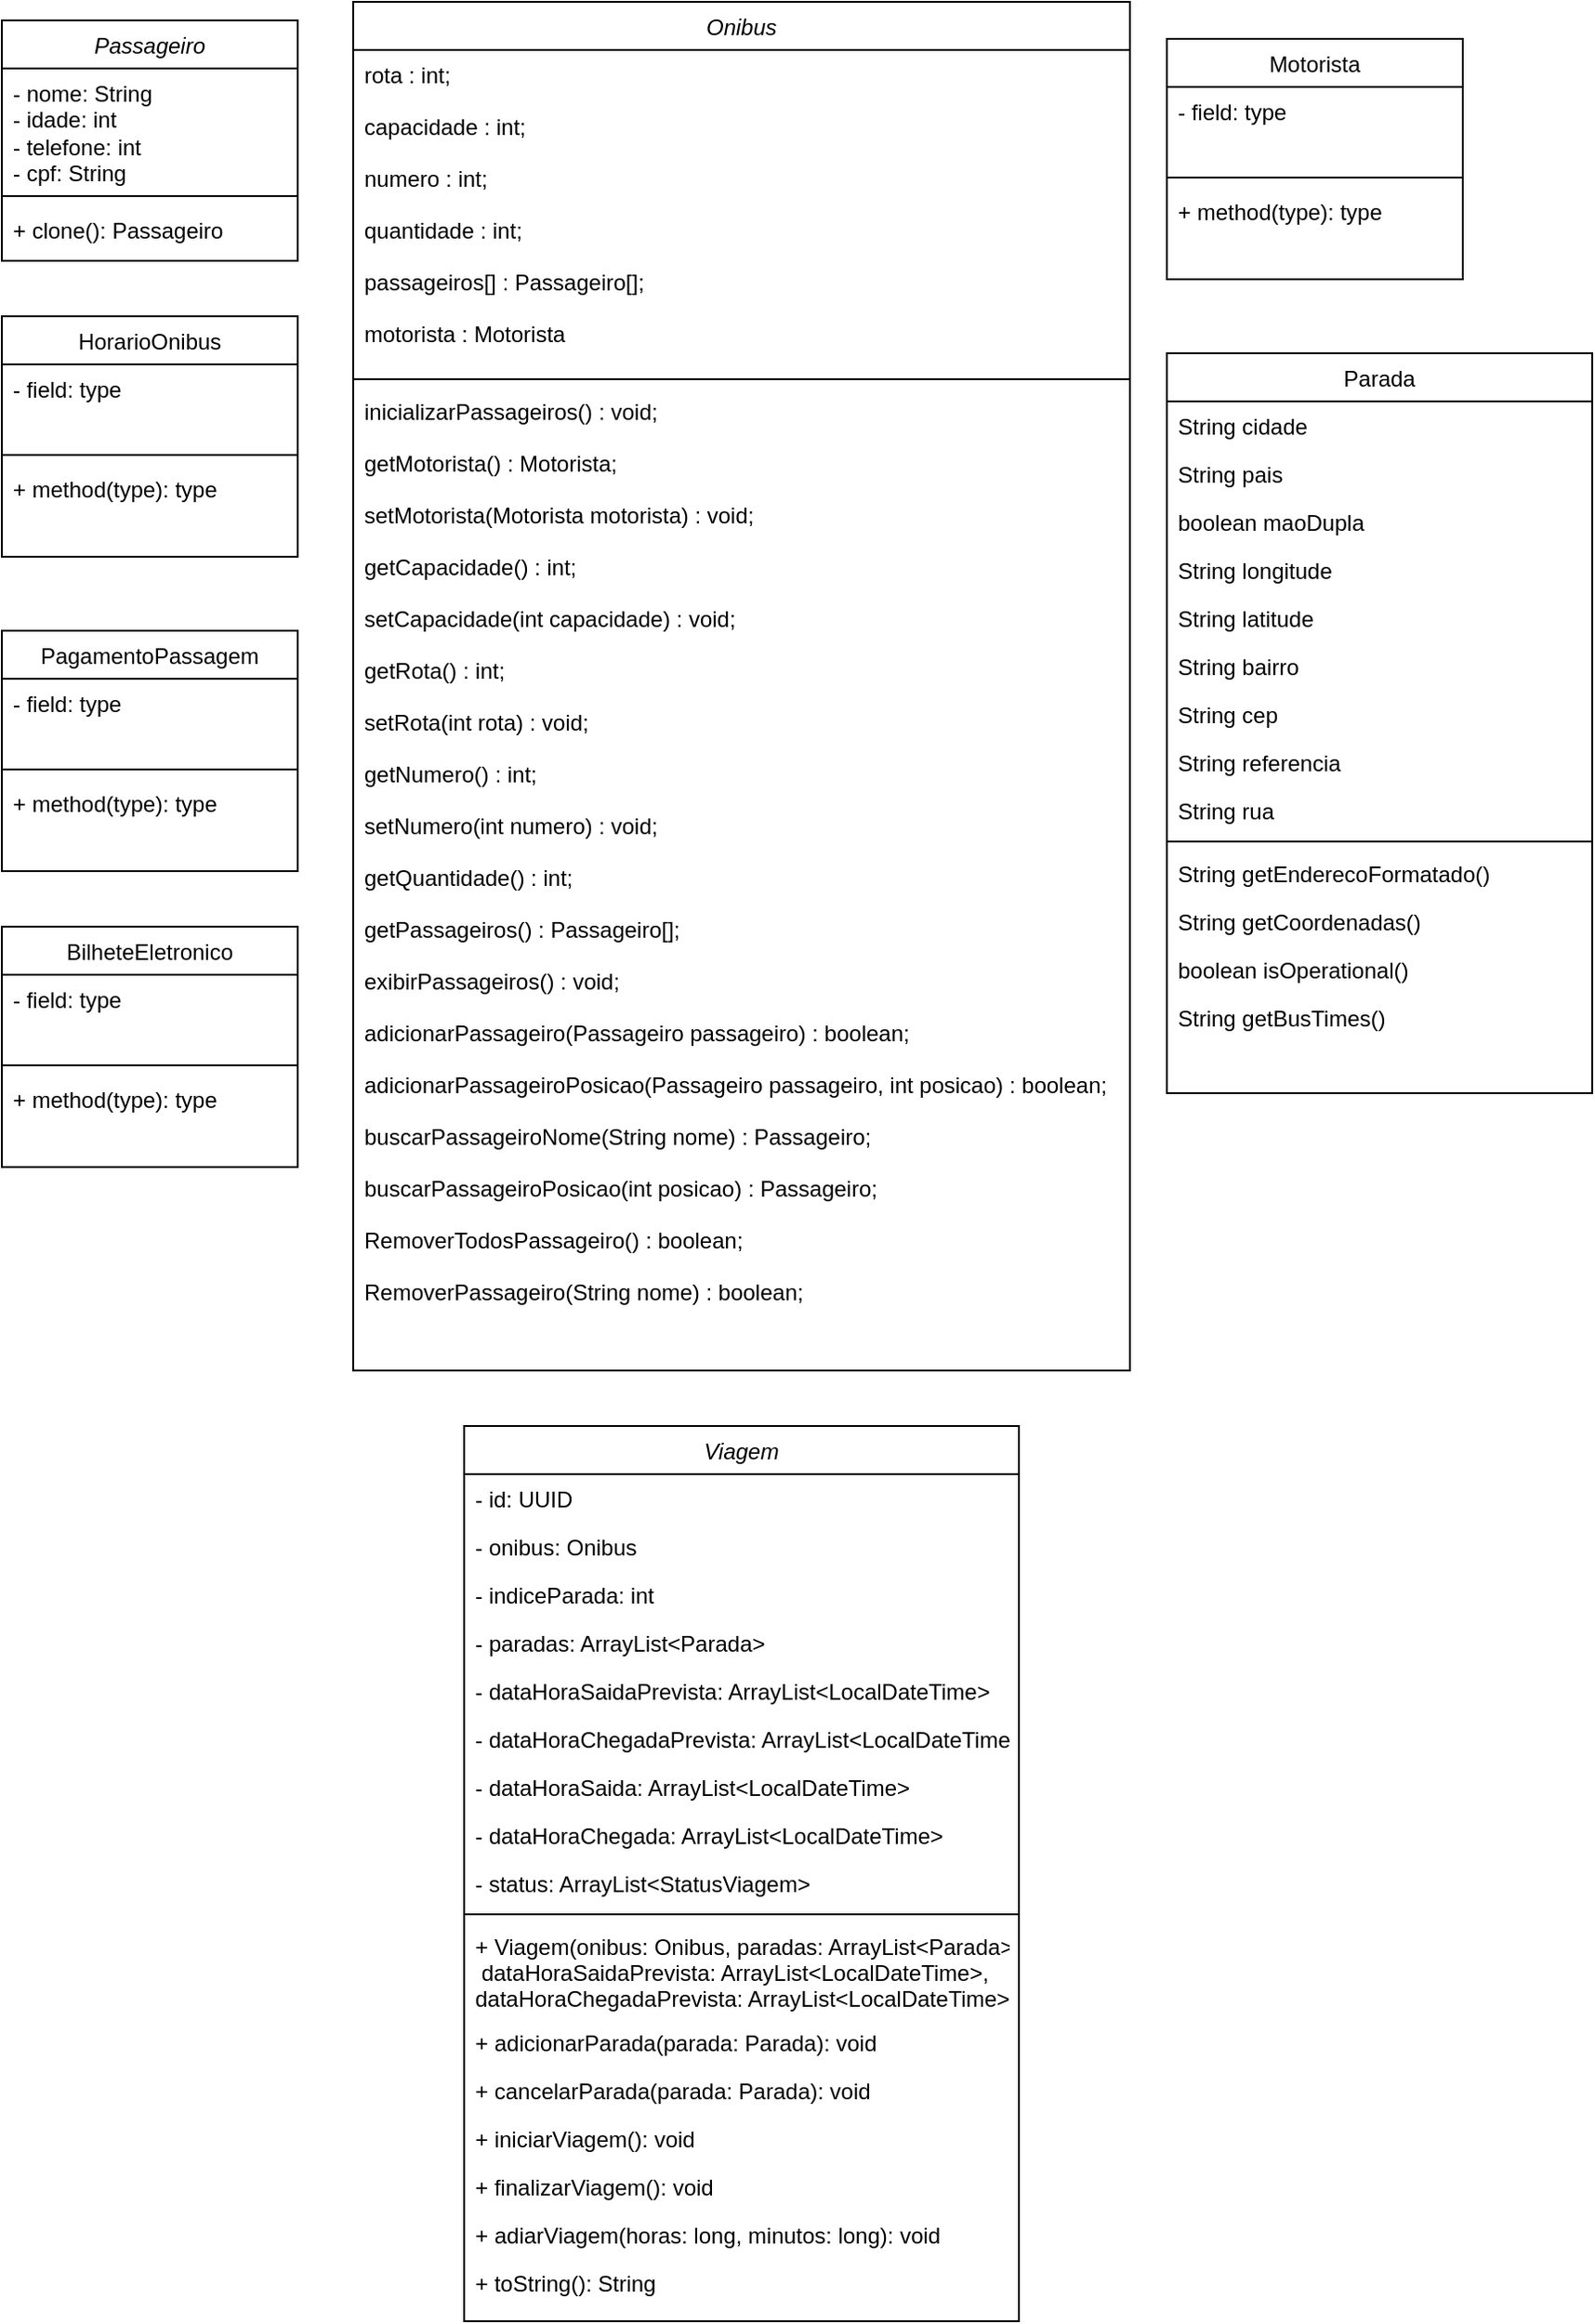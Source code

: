 <mxfile version="24.7.12">
  <diagram id="C5RBs43oDa-KdzZeNtuy" name="Page-1">
    <mxGraphModel dx="1050" dy="1726" grid="1" gridSize="10" guides="1" tooltips="1" connect="1" arrows="1" fold="1" page="1" pageScale="1" pageWidth="827" pageHeight="1169" math="0" shadow="0">
      <root>
        <mxCell id="WIyWlLk6GJQsqaUBKTNV-0" />
        <mxCell id="WIyWlLk6GJQsqaUBKTNV-1" parent="WIyWlLk6GJQsqaUBKTNV-0" />
        <mxCell id="g3zduNIFdrvDRrHQU4Fy-8" value="&lt;span style=&quot;font-weight: normal;&quot;&gt;&lt;i&gt;Passageiro&lt;/i&gt;&lt;/span&gt;" style="swimlane;fontStyle=1;align=center;verticalAlign=top;childLayout=stackLayout;horizontal=1;startSize=26;horizontalStack=0;resizeParent=1;resizeParentMax=0;resizeLast=0;collapsible=1;marginBottom=0;whiteSpace=wrap;html=1;" parent="WIyWlLk6GJQsqaUBKTNV-1" vertex="1">
          <mxGeometry x="20" y="-170" width="160" height="130" as="geometry" />
        </mxCell>
        <mxCell id="g3zduNIFdrvDRrHQU4Fy-9" value="- nome: String&lt;div&gt;- idade: int&lt;/div&gt;&lt;div&gt;- telefone: int&lt;/div&gt;&lt;div&gt;- cpf: String&lt;span style=&quot;background-color: initial;&quot;&gt;&amp;nbsp;&lt;/span&gt;&lt;/div&gt;" style="text;strokeColor=none;fillColor=none;align=left;verticalAlign=top;spacingLeft=4;spacingRight=4;overflow=hidden;rotatable=0;points=[[0,0.5],[1,0.5]];portConstraint=eastwest;whiteSpace=wrap;html=1;" parent="g3zduNIFdrvDRrHQU4Fy-8" vertex="1">
          <mxGeometry y="26" width="160" height="64" as="geometry" />
        </mxCell>
        <mxCell id="g3zduNIFdrvDRrHQU4Fy-10" value="" style="line;strokeWidth=1;fillColor=none;align=left;verticalAlign=middle;spacingTop=-1;spacingLeft=3;spacingRight=3;rotatable=0;labelPosition=right;points=[];portConstraint=eastwest;strokeColor=inherit;" parent="g3zduNIFdrvDRrHQU4Fy-8" vertex="1">
          <mxGeometry y="90" width="160" height="10" as="geometry" />
        </mxCell>
        <mxCell id="g3zduNIFdrvDRrHQU4Fy-11" value="+ clone(): Passageiro" style="text;strokeColor=none;fillColor=none;align=left;verticalAlign=top;spacingLeft=4;spacingRight=4;overflow=hidden;rotatable=0;points=[[0,0.5],[1,0.5]];portConstraint=eastwest;whiteSpace=wrap;html=1;" parent="g3zduNIFdrvDRrHQU4Fy-8" vertex="1">
          <mxGeometry y="100" width="160" height="30" as="geometry" />
        </mxCell>
        <mxCell id="g3zduNIFdrvDRrHQU4Fy-12" value="&lt;span style=&quot;font-weight: normal;&quot;&gt;Motorista&lt;/span&gt;" style="swimlane;fontStyle=1;align=center;verticalAlign=top;childLayout=stackLayout;horizontal=1;startSize=26;horizontalStack=0;resizeParent=1;resizeParentMax=0;resizeLast=0;collapsible=1;marginBottom=0;whiteSpace=wrap;html=1;" parent="WIyWlLk6GJQsqaUBKTNV-1" vertex="1">
          <mxGeometry x="650" y="-160" width="160" height="130" as="geometry" />
        </mxCell>
        <mxCell id="g3zduNIFdrvDRrHQU4Fy-13" value="- field: type" style="text;strokeColor=none;fillColor=none;align=left;verticalAlign=top;spacingLeft=4;spacingRight=4;overflow=hidden;rotatable=0;points=[[0,0.5],[1,0.5]];portConstraint=eastwest;whiteSpace=wrap;html=1;" parent="g3zduNIFdrvDRrHQU4Fy-12" vertex="1">
          <mxGeometry y="26" width="160" height="44" as="geometry" />
        </mxCell>
        <mxCell id="g3zduNIFdrvDRrHQU4Fy-14" value="" style="line;strokeWidth=1;fillColor=none;align=left;verticalAlign=middle;spacingTop=-1;spacingLeft=3;spacingRight=3;rotatable=0;labelPosition=right;points=[];portConstraint=eastwest;strokeColor=inherit;" parent="g3zduNIFdrvDRrHQU4Fy-12" vertex="1">
          <mxGeometry y="70" width="160" height="10" as="geometry" />
        </mxCell>
        <mxCell id="g3zduNIFdrvDRrHQU4Fy-15" value="+ method(type): type" style="text;strokeColor=none;fillColor=none;align=left;verticalAlign=top;spacingLeft=4;spacingRight=4;overflow=hidden;rotatable=0;points=[[0,0.5],[1,0.5]];portConstraint=eastwest;whiteSpace=wrap;html=1;" parent="g3zduNIFdrvDRrHQU4Fy-12" vertex="1">
          <mxGeometry y="80" width="160" height="50" as="geometry" />
        </mxCell>
        <mxCell id="g3zduNIFdrvDRrHQU4Fy-16" value="&lt;span style=&quot;font-weight: normal;&quot;&gt;PagamentoPassagem&lt;/span&gt;" style="swimlane;fontStyle=1;align=center;verticalAlign=top;childLayout=stackLayout;horizontal=1;startSize=26;horizontalStack=0;resizeParent=1;resizeParentMax=0;resizeLast=0;collapsible=1;marginBottom=0;whiteSpace=wrap;html=1;" parent="WIyWlLk6GJQsqaUBKTNV-1" vertex="1">
          <mxGeometry x="20" y="160" width="160" height="130" as="geometry" />
        </mxCell>
        <mxCell id="g3zduNIFdrvDRrHQU4Fy-17" value="- field: type" style="text;strokeColor=none;fillColor=none;align=left;verticalAlign=top;spacingLeft=4;spacingRight=4;overflow=hidden;rotatable=0;points=[[0,0.5],[1,0.5]];portConstraint=eastwest;whiteSpace=wrap;html=1;" parent="g3zduNIFdrvDRrHQU4Fy-16" vertex="1">
          <mxGeometry y="26" width="160" height="44" as="geometry" />
        </mxCell>
        <mxCell id="g3zduNIFdrvDRrHQU4Fy-18" value="" style="line;strokeWidth=1;fillColor=none;align=left;verticalAlign=middle;spacingTop=-1;spacingLeft=3;spacingRight=3;rotatable=0;labelPosition=right;points=[];portConstraint=eastwest;strokeColor=inherit;" parent="g3zduNIFdrvDRrHQU4Fy-16" vertex="1">
          <mxGeometry y="70" width="160" height="10" as="geometry" />
        </mxCell>
        <mxCell id="g3zduNIFdrvDRrHQU4Fy-19" value="+ method(type): type" style="text;strokeColor=none;fillColor=none;align=left;verticalAlign=top;spacingLeft=4;spacingRight=4;overflow=hidden;rotatable=0;points=[[0,0.5],[1,0.5]];portConstraint=eastwest;whiteSpace=wrap;html=1;" parent="g3zduNIFdrvDRrHQU4Fy-16" vertex="1">
          <mxGeometry y="80" width="160" height="50" as="geometry" />
        </mxCell>
        <mxCell id="g3zduNIFdrvDRrHQU4Fy-20" value="&lt;span style=&quot;font-weight: 400;&quot;&gt;HorarioOnibus&lt;/span&gt;" style="swimlane;fontStyle=1;align=center;verticalAlign=top;childLayout=stackLayout;horizontal=1;startSize=26;horizontalStack=0;resizeParent=1;resizeParentMax=0;resizeLast=0;collapsible=1;marginBottom=0;whiteSpace=wrap;html=1;" parent="WIyWlLk6GJQsqaUBKTNV-1" vertex="1">
          <mxGeometry x="20" y="-10" width="160" height="130" as="geometry" />
        </mxCell>
        <mxCell id="g3zduNIFdrvDRrHQU4Fy-21" value="- field: type" style="text;strokeColor=none;fillColor=none;align=left;verticalAlign=top;spacingLeft=4;spacingRight=4;overflow=hidden;rotatable=0;points=[[0,0.5],[1,0.5]];portConstraint=eastwest;whiteSpace=wrap;html=1;" parent="g3zduNIFdrvDRrHQU4Fy-20" vertex="1">
          <mxGeometry y="26" width="160" height="44" as="geometry" />
        </mxCell>
        <mxCell id="g3zduNIFdrvDRrHQU4Fy-22" value="" style="line;strokeWidth=1;fillColor=none;align=left;verticalAlign=middle;spacingTop=-1;spacingLeft=3;spacingRight=3;rotatable=0;labelPosition=right;points=[];portConstraint=eastwest;strokeColor=inherit;" parent="g3zduNIFdrvDRrHQU4Fy-20" vertex="1">
          <mxGeometry y="70" width="160" height="10" as="geometry" />
        </mxCell>
        <mxCell id="g3zduNIFdrvDRrHQU4Fy-23" value="+ method(type): type" style="text;strokeColor=none;fillColor=none;align=left;verticalAlign=top;spacingLeft=4;spacingRight=4;overflow=hidden;rotatable=0;points=[[0,0.5],[1,0.5]];portConstraint=eastwest;whiteSpace=wrap;html=1;" parent="g3zduNIFdrvDRrHQU4Fy-20" vertex="1">
          <mxGeometry y="80" width="160" height="50" as="geometry" />
        </mxCell>
        <mxCell id="g3zduNIFdrvDRrHQU4Fy-24" value="&lt;span style=&quot;font-weight: normal;&quot;&gt;BilheteEletronico&lt;/span&gt;" style="swimlane;fontStyle=1;align=center;verticalAlign=top;childLayout=stackLayout;horizontal=1;startSize=26;horizontalStack=0;resizeParent=1;resizeParentMax=0;resizeLast=0;collapsible=1;marginBottom=0;whiteSpace=wrap;html=1;" parent="WIyWlLk6GJQsqaUBKTNV-1" vertex="1">
          <mxGeometry x="20" y="320" width="160" height="130" as="geometry" />
        </mxCell>
        <mxCell id="g3zduNIFdrvDRrHQU4Fy-25" value="- field: type" style="text;strokeColor=none;fillColor=none;align=left;verticalAlign=top;spacingLeft=4;spacingRight=4;overflow=hidden;rotatable=0;points=[[0,0.5],[1,0.5]];portConstraint=eastwest;whiteSpace=wrap;html=1;" parent="g3zduNIFdrvDRrHQU4Fy-24" vertex="1">
          <mxGeometry y="26" width="160" height="44" as="geometry" />
        </mxCell>
        <mxCell id="g3zduNIFdrvDRrHQU4Fy-26" value="" style="line;strokeWidth=1;fillColor=none;align=left;verticalAlign=middle;spacingTop=-1;spacingLeft=3;spacingRight=3;rotatable=0;labelPosition=right;points=[];portConstraint=eastwest;strokeColor=inherit;" parent="g3zduNIFdrvDRrHQU4Fy-24" vertex="1">
          <mxGeometry y="70" width="160" height="10" as="geometry" />
        </mxCell>
        <mxCell id="g3zduNIFdrvDRrHQU4Fy-27" value="+ method(type): type" style="text;strokeColor=none;fillColor=none;align=left;verticalAlign=top;spacingLeft=4;spacingRight=4;overflow=hidden;rotatable=0;points=[[0,0.5],[1,0.5]];portConstraint=eastwest;whiteSpace=wrap;html=1;" parent="g3zduNIFdrvDRrHQU4Fy-24" vertex="1">
          <mxGeometry y="80" width="160" height="50" as="geometry" />
        </mxCell>
        <mxCell id="g3zduNIFdrvDRrHQU4Fy-28" value="Viagem" style="swimlane;fontStyle=2;align=center;verticalAlign=top;childLayout=stackLayout;horizontal=1;startSize=26;horizontalStack=0;resizeParent=1;resizeLast=0;collapsible=1;marginBottom=0;rounded=0;shadow=0;strokeWidth=1;" parent="WIyWlLk6GJQsqaUBKTNV-1" vertex="1">
          <mxGeometry x="270" y="590" width="300" height="484" as="geometry">
            <mxRectangle x="230" y="140" width="160" height="26" as="alternateBounds" />
          </mxGeometry>
        </mxCell>
        <mxCell id="g3zduNIFdrvDRrHQU4Fy-29" value="- id: UUID" style="text;align=left;verticalAlign=top;spacingLeft=4;spacingRight=4;overflow=hidden;rotatable=0;points=[[0,0.5],[1,0.5]];portConstraint=eastwest;" parent="g3zduNIFdrvDRrHQU4Fy-28" vertex="1">
          <mxGeometry y="26" width="300" height="26" as="geometry" />
        </mxCell>
        <mxCell id="g3zduNIFdrvDRrHQU4Fy-30" value="- onibus: Onibus" style="text;align=left;verticalAlign=top;spacingLeft=4;spacingRight=4;overflow=hidden;rotatable=0;points=[[0,0.5],[1,0.5]];portConstraint=eastwest;" parent="g3zduNIFdrvDRrHQU4Fy-28" vertex="1">
          <mxGeometry y="52" width="300" height="26" as="geometry" />
        </mxCell>
        <mxCell id="g3zduNIFdrvDRrHQU4Fy-31" value="- indiceParada: int" style="text;align=left;verticalAlign=top;spacingLeft=4;spacingRight=4;overflow=hidden;rotatable=0;points=[[0,0.5],[1,0.5]];portConstraint=eastwest;" parent="g3zduNIFdrvDRrHQU4Fy-28" vertex="1">
          <mxGeometry y="78" width="300" height="26" as="geometry" />
        </mxCell>
        <mxCell id="g3zduNIFdrvDRrHQU4Fy-32" value="- paradas: ArrayList&lt;Parada&gt;" style="text;align=left;verticalAlign=top;spacingLeft=4;spacingRight=4;overflow=hidden;rotatable=0;points=[[0,0.5],[1,0.5]];portConstraint=eastwest;" parent="g3zduNIFdrvDRrHQU4Fy-28" vertex="1">
          <mxGeometry y="104" width="300" height="26" as="geometry" />
        </mxCell>
        <mxCell id="g3zduNIFdrvDRrHQU4Fy-33" value="- dataHoraSaidaPrevista: ArrayList&lt;LocalDateTime&gt;" style="text;align=left;verticalAlign=top;spacingLeft=4;spacingRight=4;overflow=hidden;rotatable=0;points=[[0,0.5],[1,0.5]];portConstraint=eastwest;" parent="g3zduNIFdrvDRrHQU4Fy-28" vertex="1">
          <mxGeometry y="130" width="300" height="26" as="geometry" />
        </mxCell>
        <mxCell id="g3zduNIFdrvDRrHQU4Fy-34" value="- dataHoraChegadaPrevista: ArrayList&lt;LocalDateTime&gt;" style="text;align=left;verticalAlign=top;spacingLeft=4;spacingRight=4;overflow=hidden;rotatable=0;points=[[0,0.5],[1,0.5]];portConstraint=eastwest;" parent="g3zduNIFdrvDRrHQU4Fy-28" vertex="1">
          <mxGeometry y="156" width="300" height="26" as="geometry" />
        </mxCell>
        <mxCell id="g3zduNIFdrvDRrHQU4Fy-35" value="- dataHoraSaida: ArrayList&lt;LocalDateTime&gt;" style="text;align=left;verticalAlign=top;spacingLeft=4;spacingRight=4;overflow=hidden;rotatable=0;points=[[0,0.5],[1,0.5]];portConstraint=eastwest;" parent="g3zduNIFdrvDRrHQU4Fy-28" vertex="1">
          <mxGeometry y="182" width="300" height="26" as="geometry" />
        </mxCell>
        <mxCell id="g3zduNIFdrvDRrHQU4Fy-36" value="- dataHoraChegada: ArrayList&lt;LocalDateTime&gt;" style="text;align=left;verticalAlign=top;spacingLeft=4;spacingRight=4;overflow=hidden;rotatable=0;points=[[0,0.5],[1,0.5]];portConstraint=eastwest;" parent="g3zduNIFdrvDRrHQU4Fy-28" vertex="1">
          <mxGeometry y="208" width="300" height="26" as="geometry" />
        </mxCell>
        <mxCell id="g3zduNIFdrvDRrHQU4Fy-37" value="- status: ArrayList&lt;StatusViagem&gt;" style="text;align=left;verticalAlign=top;spacingLeft=4;spacingRight=4;overflow=hidden;rotatable=0;points=[[0,0.5],[1,0.5]];portConstraint=eastwest;" parent="g3zduNIFdrvDRrHQU4Fy-28" vertex="1">
          <mxGeometry y="234" width="300" height="26" as="geometry" />
        </mxCell>
        <mxCell id="g3zduNIFdrvDRrHQU4Fy-38" value="" style="line;html=1;strokeWidth=1;align=left;verticalAlign=middle;spacingTop=-1;spacingLeft=3;spacingRight=3;rotatable=0;labelPosition=right;points=[];portConstraint=eastwest;" parent="g3zduNIFdrvDRrHQU4Fy-28" vertex="1">
          <mxGeometry y="260" width="300" height="8" as="geometry" />
        </mxCell>
        <mxCell id="g3zduNIFdrvDRrHQU4Fy-39" value="+ Viagem(onibus: Onibus, paradas: ArrayList&lt;Parada&gt;,&#xa; dataHoraSaidaPrevista: ArrayList&lt;LocalDateTime&gt;,&#xa;dataHoraChegadaPrevista: ArrayList&lt;LocalDateTime&gt;)" style="text;align=left;verticalAlign=top;spacingLeft=4;spacingRight=4;overflow=hidden;rotatable=0;points=[[0,0.5],[1,0.5]];portConstraint=eastwest;" parent="g3zduNIFdrvDRrHQU4Fy-28" vertex="1">
          <mxGeometry y="268" width="300" height="52" as="geometry" />
        </mxCell>
        <mxCell id="g3zduNIFdrvDRrHQU4Fy-40" value="+ adicionarParada(parada: Parada): void" style="text;align=left;verticalAlign=top;spacingLeft=4;spacingRight=4;overflow=hidden;rotatable=0;points=[[0,0.5],[1,0.5]];portConstraint=eastwest;" parent="g3zduNIFdrvDRrHQU4Fy-28" vertex="1">
          <mxGeometry y="320" width="300" height="26" as="geometry" />
        </mxCell>
        <mxCell id="g3zduNIFdrvDRrHQU4Fy-41" value="+ cancelarParada(parada: Parada): void" style="text;align=left;verticalAlign=top;spacingLeft=4;spacingRight=4;overflow=hidden;rotatable=0;points=[[0,0.5],[1,0.5]];portConstraint=eastwest;" parent="g3zduNIFdrvDRrHQU4Fy-28" vertex="1">
          <mxGeometry y="346" width="300" height="26" as="geometry" />
        </mxCell>
        <mxCell id="g3zduNIFdrvDRrHQU4Fy-42" value="+ iniciarViagem(): void" style="text;align=left;verticalAlign=top;spacingLeft=4;spacingRight=4;overflow=hidden;rotatable=0;points=[[0,0.5],[1,0.5]];portConstraint=eastwest;" parent="g3zduNIFdrvDRrHQU4Fy-28" vertex="1">
          <mxGeometry y="372" width="300" height="26" as="geometry" />
        </mxCell>
        <mxCell id="g3zduNIFdrvDRrHQU4Fy-43" value="+ finalizarViagem(): void" style="text;align=left;verticalAlign=top;spacingLeft=4;spacingRight=4;overflow=hidden;rotatable=0;points=[[0,0.5],[1,0.5]];portConstraint=eastwest;" parent="g3zduNIFdrvDRrHQU4Fy-28" vertex="1">
          <mxGeometry y="398" width="300" height="26" as="geometry" />
        </mxCell>
        <mxCell id="g3zduNIFdrvDRrHQU4Fy-44" value="+ adiarViagem(horas: long, minutos: long): void" style="text;align=left;verticalAlign=top;spacingLeft=4;spacingRight=4;overflow=hidden;rotatable=0;points=[[0,0.5],[1,0.5]];portConstraint=eastwest;" parent="g3zduNIFdrvDRrHQU4Fy-28" vertex="1">
          <mxGeometry y="424" width="300" height="26" as="geometry" />
        </mxCell>
        <mxCell id="g3zduNIFdrvDRrHQU4Fy-45" value="+ toString(): String " style="text;align=left;verticalAlign=top;spacingLeft=4;spacingRight=4;overflow=hidden;rotatable=0;points=[[0,0.5],[1,0.5]];portConstraint=eastwest;" parent="g3zduNIFdrvDRrHQU4Fy-28" vertex="1">
          <mxGeometry y="450" width="300" height="26" as="geometry" />
        </mxCell>
        <mxCell id="g3zduNIFdrvDRrHQU4Fy-46" value="Parada" style="swimlane;fontStyle=0;align=center;verticalAlign=top;childLayout=stackLayout;horizontal=1;startSize=26;horizontalStack=0;resizeParent=1;resizeLast=0;collapsible=1;marginBottom=0;rounded=0;shadow=0;strokeWidth=1;" parent="WIyWlLk6GJQsqaUBKTNV-1" vertex="1">
          <mxGeometry x="650" y="10" width="230" height="400" as="geometry">
            <mxRectangle x="550" y="140" width="160" height="26" as="alternateBounds" />
          </mxGeometry>
        </mxCell>
        <mxCell id="g3zduNIFdrvDRrHQU4Fy-47" value="String cidade" style="text;align=left;verticalAlign=top;spacingLeft=4;spacingRight=4;overflow=hidden;rotatable=0;points=[[0,0.5],[1,0.5]];portConstraint=eastwest;rounded=0;shadow=0;html=0;" parent="g3zduNIFdrvDRrHQU4Fy-46" vertex="1">
          <mxGeometry y="26" width="230" height="26" as="geometry" />
        </mxCell>
        <mxCell id="g3zduNIFdrvDRrHQU4Fy-48" value="String pais" style="text;align=left;verticalAlign=top;spacingLeft=4;spacingRight=4;overflow=hidden;rotatable=0;points=[[0,0.5],[1,0.5]];portConstraint=eastwest;rounded=0;shadow=0;html=0;" parent="g3zduNIFdrvDRrHQU4Fy-46" vertex="1">
          <mxGeometry y="52" width="230" height="26" as="geometry" />
        </mxCell>
        <mxCell id="g3zduNIFdrvDRrHQU4Fy-49" value="boolean maoDupla&#xa;" style="text;align=left;verticalAlign=top;spacingLeft=4;spacingRight=4;overflow=hidden;rotatable=0;points=[[0,0.5],[1,0.5]];portConstraint=eastwest;rounded=0;shadow=0;html=0;" parent="g3zduNIFdrvDRrHQU4Fy-46" vertex="1">
          <mxGeometry y="78" width="230" height="26" as="geometry" />
        </mxCell>
        <mxCell id="g3zduNIFdrvDRrHQU4Fy-50" value="String longitude" style="text;align=left;verticalAlign=top;spacingLeft=4;spacingRight=4;overflow=hidden;rotatable=0;points=[[0,0.5],[1,0.5]];portConstraint=eastwest;rounded=0;shadow=0;html=0;" parent="g3zduNIFdrvDRrHQU4Fy-46" vertex="1">
          <mxGeometry y="104" width="230" height="26" as="geometry" />
        </mxCell>
        <mxCell id="g3zduNIFdrvDRrHQU4Fy-51" value="String latitude" style="text;align=left;verticalAlign=top;spacingLeft=4;spacingRight=4;overflow=hidden;rotatable=0;points=[[0,0.5],[1,0.5]];portConstraint=eastwest;rounded=0;shadow=0;html=0;" parent="g3zduNIFdrvDRrHQU4Fy-46" vertex="1">
          <mxGeometry y="130" width="230" height="26" as="geometry" />
        </mxCell>
        <mxCell id="g3zduNIFdrvDRrHQU4Fy-52" value="String bairro" style="text;align=left;verticalAlign=top;spacingLeft=4;spacingRight=4;overflow=hidden;rotatable=0;points=[[0,0.5],[1,0.5]];portConstraint=eastwest;rounded=0;shadow=0;html=0;" parent="g3zduNIFdrvDRrHQU4Fy-46" vertex="1">
          <mxGeometry y="156" width="230" height="26" as="geometry" />
        </mxCell>
        <mxCell id="g3zduNIFdrvDRrHQU4Fy-53" value="String cep" style="text;align=left;verticalAlign=top;spacingLeft=4;spacingRight=4;overflow=hidden;rotatable=0;points=[[0,0.5],[1,0.5]];portConstraint=eastwest;rounded=0;shadow=0;html=0;" parent="g3zduNIFdrvDRrHQU4Fy-46" vertex="1">
          <mxGeometry y="182" width="230" height="26" as="geometry" />
        </mxCell>
        <mxCell id="g3zduNIFdrvDRrHQU4Fy-54" value="String referencia" style="text;align=left;verticalAlign=top;spacingLeft=4;spacingRight=4;overflow=hidden;rotatable=0;points=[[0,0.5],[1,0.5]];portConstraint=eastwest;" parent="g3zduNIFdrvDRrHQU4Fy-46" vertex="1">
          <mxGeometry y="208" width="230" height="26" as="geometry" />
        </mxCell>
        <mxCell id="g3zduNIFdrvDRrHQU4Fy-55" value="String rua" style="text;align=left;verticalAlign=top;spacingLeft=4;spacingRight=4;overflow=hidden;rotatable=0;points=[[0,0.5],[1,0.5]];portConstraint=eastwest;" parent="g3zduNIFdrvDRrHQU4Fy-46" vertex="1">
          <mxGeometry y="234" width="230" height="26" as="geometry" />
        </mxCell>
        <mxCell id="g3zduNIFdrvDRrHQU4Fy-56" value="" style="line;html=1;strokeWidth=1;align=left;verticalAlign=middle;spacingTop=-1;spacingLeft=3;spacingRight=3;rotatable=0;labelPosition=right;points=[];portConstraint=eastwest;" parent="g3zduNIFdrvDRrHQU4Fy-46" vertex="1">
          <mxGeometry y="260" width="230" height="8" as="geometry" />
        </mxCell>
        <mxCell id="g3zduNIFdrvDRrHQU4Fy-57" value="String getEnderecoFormatado()" style="text;align=left;verticalAlign=top;spacingLeft=4;spacingRight=4;overflow=hidden;rotatable=0;points=[[0,0.5],[1,0.5]];portConstraint=eastwest;rounded=0;shadow=0;html=0;" parent="g3zduNIFdrvDRrHQU4Fy-46" vertex="1">
          <mxGeometry y="268" width="230" height="26" as="geometry" />
        </mxCell>
        <mxCell id="g3zduNIFdrvDRrHQU4Fy-58" value="String getCoordenadas()" style="text;align=left;verticalAlign=top;spacingLeft=4;spacingRight=4;overflow=hidden;rotatable=0;points=[[0,0.5],[1,0.5]];portConstraint=eastwest;rounded=0;shadow=0;html=0;" parent="g3zduNIFdrvDRrHQU4Fy-46" vertex="1">
          <mxGeometry y="294" width="230" height="26" as="geometry" />
        </mxCell>
        <mxCell id="g3zduNIFdrvDRrHQU4Fy-59" value="boolean isOperational()" style="text;align=left;verticalAlign=top;spacingLeft=4;spacingRight=4;overflow=hidden;rotatable=0;points=[[0,0.5],[1,0.5]];portConstraint=eastwest;rounded=0;shadow=0;html=0;" parent="g3zduNIFdrvDRrHQU4Fy-46" vertex="1">
          <mxGeometry y="320" width="230" height="26" as="geometry" />
        </mxCell>
        <mxCell id="g3zduNIFdrvDRrHQU4Fy-60" value="String getBusTimes()" style="text;align=left;verticalAlign=top;spacingLeft=4;spacingRight=4;overflow=hidden;rotatable=0;points=[[0,0.5],[1,0.5]];portConstraint=eastwest;rounded=0;shadow=0;html=0;" parent="g3zduNIFdrvDRrHQU4Fy-46" vertex="1">
          <mxGeometry y="346" width="230" height="26" as="geometry" />
        </mxCell>
        <mxCell id="jwqEUaGu5GinNDNeDhOP-4" value="Onibus&#xa;&#xa;" style="swimlane;fontStyle=2;align=center;verticalAlign=top;childLayout=stackLayout;horizontal=1;startSize=26;horizontalStack=0;resizeParent=1;resizeLast=0;collapsible=1;marginBottom=0;rounded=0;shadow=0;strokeWidth=1;" vertex="1" parent="WIyWlLk6GJQsqaUBKTNV-1">
          <mxGeometry x="210" y="-180" width="420" height="740" as="geometry">
            <mxRectangle x="230" y="140" width="160" height="26" as="alternateBounds" />
          </mxGeometry>
        </mxCell>
        <mxCell id="jwqEUaGu5GinNDNeDhOP-5" value="rota : int;&#xa;&#xa;capacidade : int;&#xa;&#xa;numero : int;&#xa;&#xa;quantidade : int;&#xa;&#xa;passageiros[] : Passageiro[];&#xa;&#xa;motorista : Motorista" style="text;align=left;verticalAlign=top;spacingLeft=4;spacingRight=4;overflow=hidden;rotatable=0;points=[[0,0.5],[1,0.5]];portConstraint=eastwest;" vertex="1" parent="jwqEUaGu5GinNDNeDhOP-4">
          <mxGeometry y="26" width="420" height="174" as="geometry" />
        </mxCell>
        <mxCell id="jwqEUaGu5GinNDNeDhOP-6" value="" style="line;html=1;strokeWidth=1;align=left;verticalAlign=middle;spacingTop=-1;spacingLeft=3;spacingRight=3;rotatable=0;labelPosition=right;points=[];portConstraint=eastwest;" vertex="1" parent="jwqEUaGu5GinNDNeDhOP-4">
          <mxGeometry y="200" width="420" height="8" as="geometry" />
        </mxCell>
        <mxCell id="jwqEUaGu5GinNDNeDhOP-7" value="inicializarPassageiros() : void;&#xa;&#xa;getMotorista() : Motorista;&#xa;&#xa;setMotorista(Motorista motorista) : void;&#xa;&#xa;getCapacidade() : int;&#xa;&#xa;setCapacidade(int capacidade) : void;&#xa;&#xa;getRota() : int;&#xa;&#xa;setRota(int rota) : void;&#xa;&#xa;getNumero() : int;&#xa;&#xa;setNumero(int numero) : void;&#xa;&#xa;getQuantidade() : int;&#xa;&#xa;getPassageiros() : Passageiro[];&#xa;&#xa;exibirPassageiros() : void;&#xa;&#xa;adicionarPassageiro(Passageiro passageiro) : boolean;&#xa;&#xa;adicionarPassageiroPosicao(Passageiro passageiro, int posicao) : boolean;&#xa;&#xa;buscarPassageiroNome(String nome) : Passageiro;&#xa;&#xa;buscarPassageiroPosicao(int posicao) : Passageiro;&#xa;&#xa;RemoverTodosPassageiro() : boolean;&#xa;&#xa;RemoverPassageiro(String nome) : boolean;&#xa;" style="text;align=left;verticalAlign=top;spacingLeft=4;spacingRight=4;overflow=hidden;rotatable=0;points=[[0,0.5],[1,0.5]];portConstraint=eastwest;" vertex="1" parent="jwqEUaGu5GinNDNeDhOP-4">
          <mxGeometry y="208" width="420" height="532" as="geometry" />
        </mxCell>
      </root>
    </mxGraphModel>
  </diagram>
</mxfile>
